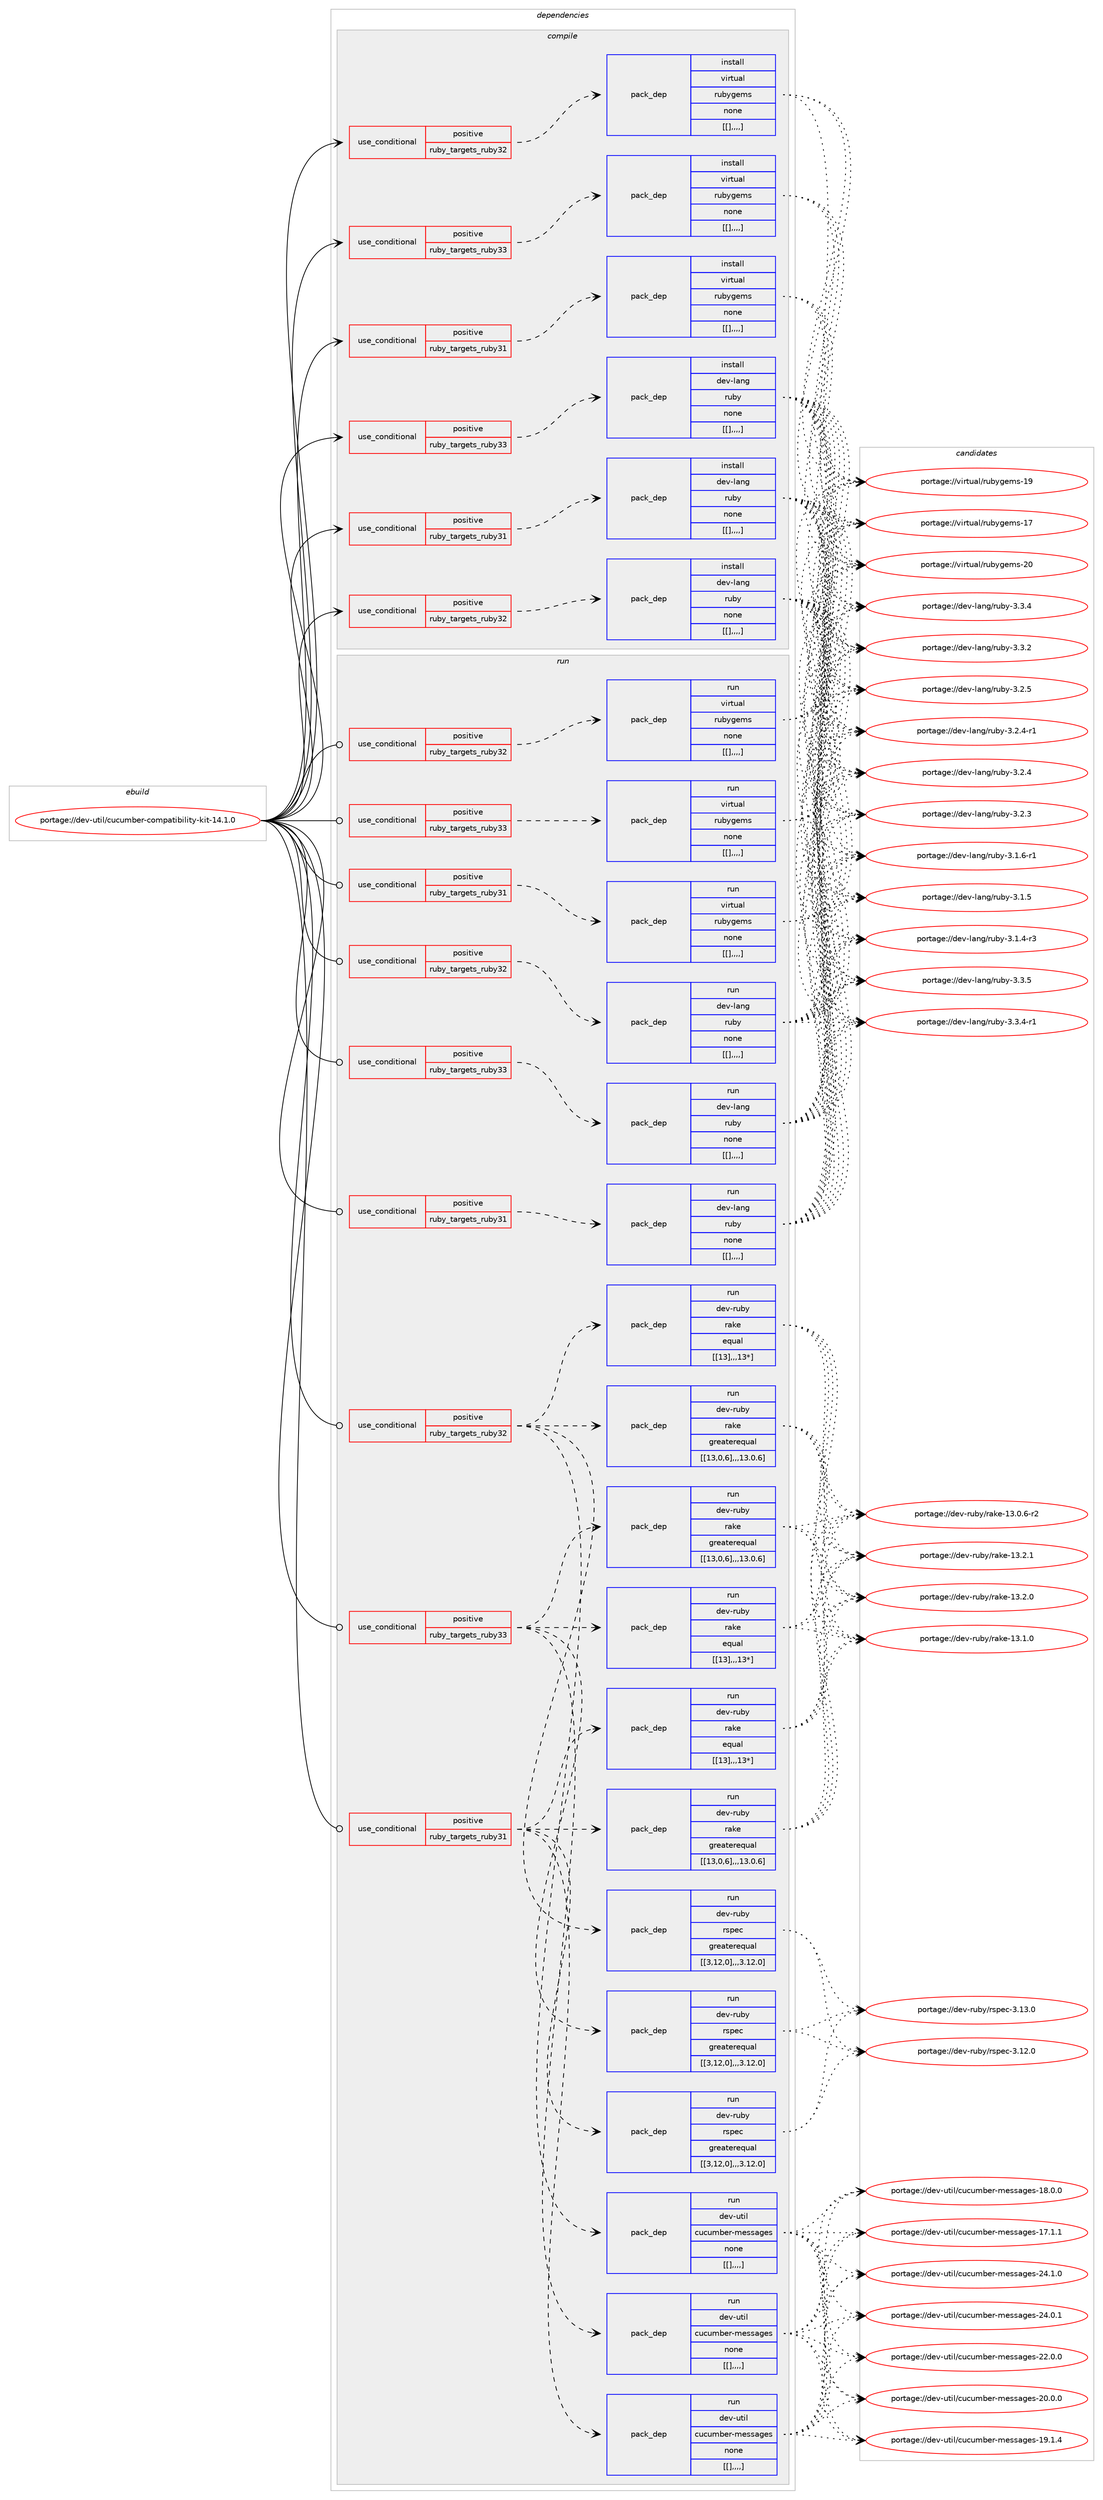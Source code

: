 digraph prolog {

# *************
# Graph options
# *************

newrank=true;
concentrate=true;
compound=true;
graph [rankdir=LR,fontname=Helvetica,fontsize=10,ranksep=1.5];#, ranksep=2.5, nodesep=0.2];
edge  [arrowhead=vee];
node  [fontname=Helvetica,fontsize=10];

# **********
# The ebuild
# **********

subgraph cluster_leftcol {
color=gray;
label=<<i>ebuild</i>>;
id [label="portage://dev-util/cucumber-compatibility-kit-14.1.0", color=red, width=4, href="../dev-util/cucumber-compatibility-kit-14.1.0.svg"];
}

# ****************
# The dependencies
# ****************

subgraph cluster_midcol {
color=gray;
label=<<i>dependencies</i>>;
subgraph cluster_compile {
fillcolor="#eeeeee";
style=filled;
label=<<i>compile</i>>;
subgraph cond61501 {
dependency216399 [label=<<TABLE BORDER="0" CELLBORDER="1" CELLSPACING="0" CELLPADDING="4"><TR><TD ROWSPAN="3" CELLPADDING="10">use_conditional</TD></TR><TR><TD>positive</TD></TR><TR><TD>ruby_targets_ruby31</TD></TR></TABLE>>, shape=none, color=red];
subgraph pack153502 {
dependency216400 [label=<<TABLE BORDER="0" CELLBORDER="1" CELLSPACING="0" CELLPADDING="4" WIDTH="220"><TR><TD ROWSPAN="6" CELLPADDING="30">pack_dep</TD></TR><TR><TD WIDTH="110">install</TD></TR><TR><TD>dev-lang</TD></TR><TR><TD>ruby</TD></TR><TR><TD>none</TD></TR><TR><TD>[[],,,,]</TD></TR></TABLE>>, shape=none, color=blue];
}
dependency216399:e -> dependency216400:w [weight=20,style="dashed",arrowhead="vee"];
}
id:e -> dependency216399:w [weight=20,style="solid",arrowhead="vee"];
subgraph cond61502 {
dependency216401 [label=<<TABLE BORDER="0" CELLBORDER="1" CELLSPACING="0" CELLPADDING="4"><TR><TD ROWSPAN="3" CELLPADDING="10">use_conditional</TD></TR><TR><TD>positive</TD></TR><TR><TD>ruby_targets_ruby31</TD></TR></TABLE>>, shape=none, color=red];
subgraph pack153503 {
dependency216402 [label=<<TABLE BORDER="0" CELLBORDER="1" CELLSPACING="0" CELLPADDING="4" WIDTH="220"><TR><TD ROWSPAN="6" CELLPADDING="30">pack_dep</TD></TR><TR><TD WIDTH="110">install</TD></TR><TR><TD>virtual</TD></TR><TR><TD>rubygems</TD></TR><TR><TD>none</TD></TR><TR><TD>[[],,,,]</TD></TR></TABLE>>, shape=none, color=blue];
}
dependency216401:e -> dependency216402:w [weight=20,style="dashed",arrowhead="vee"];
}
id:e -> dependency216401:w [weight=20,style="solid",arrowhead="vee"];
subgraph cond61503 {
dependency216403 [label=<<TABLE BORDER="0" CELLBORDER="1" CELLSPACING="0" CELLPADDING="4"><TR><TD ROWSPAN="3" CELLPADDING="10">use_conditional</TD></TR><TR><TD>positive</TD></TR><TR><TD>ruby_targets_ruby32</TD></TR></TABLE>>, shape=none, color=red];
subgraph pack153504 {
dependency216404 [label=<<TABLE BORDER="0" CELLBORDER="1" CELLSPACING="0" CELLPADDING="4" WIDTH="220"><TR><TD ROWSPAN="6" CELLPADDING="30">pack_dep</TD></TR><TR><TD WIDTH="110">install</TD></TR><TR><TD>dev-lang</TD></TR><TR><TD>ruby</TD></TR><TR><TD>none</TD></TR><TR><TD>[[],,,,]</TD></TR></TABLE>>, shape=none, color=blue];
}
dependency216403:e -> dependency216404:w [weight=20,style="dashed",arrowhead="vee"];
}
id:e -> dependency216403:w [weight=20,style="solid",arrowhead="vee"];
subgraph cond61504 {
dependency216405 [label=<<TABLE BORDER="0" CELLBORDER="1" CELLSPACING="0" CELLPADDING="4"><TR><TD ROWSPAN="3" CELLPADDING="10">use_conditional</TD></TR><TR><TD>positive</TD></TR><TR><TD>ruby_targets_ruby32</TD></TR></TABLE>>, shape=none, color=red];
subgraph pack153505 {
dependency216406 [label=<<TABLE BORDER="0" CELLBORDER="1" CELLSPACING="0" CELLPADDING="4" WIDTH="220"><TR><TD ROWSPAN="6" CELLPADDING="30">pack_dep</TD></TR><TR><TD WIDTH="110">install</TD></TR><TR><TD>virtual</TD></TR><TR><TD>rubygems</TD></TR><TR><TD>none</TD></TR><TR><TD>[[],,,,]</TD></TR></TABLE>>, shape=none, color=blue];
}
dependency216405:e -> dependency216406:w [weight=20,style="dashed",arrowhead="vee"];
}
id:e -> dependency216405:w [weight=20,style="solid",arrowhead="vee"];
subgraph cond61505 {
dependency216407 [label=<<TABLE BORDER="0" CELLBORDER="1" CELLSPACING="0" CELLPADDING="4"><TR><TD ROWSPAN="3" CELLPADDING="10">use_conditional</TD></TR><TR><TD>positive</TD></TR><TR><TD>ruby_targets_ruby33</TD></TR></TABLE>>, shape=none, color=red];
subgraph pack153506 {
dependency216408 [label=<<TABLE BORDER="0" CELLBORDER="1" CELLSPACING="0" CELLPADDING="4" WIDTH="220"><TR><TD ROWSPAN="6" CELLPADDING="30">pack_dep</TD></TR><TR><TD WIDTH="110">install</TD></TR><TR><TD>dev-lang</TD></TR><TR><TD>ruby</TD></TR><TR><TD>none</TD></TR><TR><TD>[[],,,,]</TD></TR></TABLE>>, shape=none, color=blue];
}
dependency216407:e -> dependency216408:w [weight=20,style="dashed",arrowhead="vee"];
}
id:e -> dependency216407:w [weight=20,style="solid",arrowhead="vee"];
subgraph cond61506 {
dependency216409 [label=<<TABLE BORDER="0" CELLBORDER="1" CELLSPACING="0" CELLPADDING="4"><TR><TD ROWSPAN="3" CELLPADDING="10">use_conditional</TD></TR><TR><TD>positive</TD></TR><TR><TD>ruby_targets_ruby33</TD></TR></TABLE>>, shape=none, color=red];
subgraph pack153507 {
dependency216410 [label=<<TABLE BORDER="0" CELLBORDER="1" CELLSPACING="0" CELLPADDING="4" WIDTH="220"><TR><TD ROWSPAN="6" CELLPADDING="30">pack_dep</TD></TR><TR><TD WIDTH="110">install</TD></TR><TR><TD>virtual</TD></TR><TR><TD>rubygems</TD></TR><TR><TD>none</TD></TR><TR><TD>[[],,,,]</TD></TR></TABLE>>, shape=none, color=blue];
}
dependency216409:e -> dependency216410:w [weight=20,style="dashed",arrowhead="vee"];
}
id:e -> dependency216409:w [weight=20,style="solid",arrowhead="vee"];
}
subgraph cluster_compileandrun {
fillcolor="#eeeeee";
style=filled;
label=<<i>compile and run</i>>;
}
subgraph cluster_run {
fillcolor="#eeeeee";
style=filled;
label=<<i>run</i>>;
subgraph cond61507 {
dependency216411 [label=<<TABLE BORDER="0" CELLBORDER="1" CELLSPACING="0" CELLPADDING="4"><TR><TD ROWSPAN="3" CELLPADDING="10">use_conditional</TD></TR><TR><TD>positive</TD></TR><TR><TD>ruby_targets_ruby31</TD></TR></TABLE>>, shape=none, color=red];
subgraph pack153508 {
dependency216412 [label=<<TABLE BORDER="0" CELLBORDER="1" CELLSPACING="0" CELLPADDING="4" WIDTH="220"><TR><TD ROWSPAN="6" CELLPADDING="30">pack_dep</TD></TR><TR><TD WIDTH="110">run</TD></TR><TR><TD>dev-lang</TD></TR><TR><TD>ruby</TD></TR><TR><TD>none</TD></TR><TR><TD>[[],,,,]</TD></TR></TABLE>>, shape=none, color=blue];
}
dependency216411:e -> dependency216412:w [weight=20,style="dashed",arrowhead="vee"];
}
id:e -> dependency216411:w [weight=20,style="solid",arrowhead="odot"];
subgraph cond61508 {
dependency216413 [label=<<TABLE BORDER="0" CELLBORDER="1" CELLSPACING="0" CELLPADDING="4"><TR><TD ROWSPAN="3" CELLPADDING="10">use_conditional</TD></TR><TR><TD>positive</TD></TR><TR><TD>ruby_targets_ruby31</TD></TR></TABLE>>, shape=none, color=red];
subgraph pack153509 {
dependency216414 [label=<<TABLE BORDER="0" CELLBORDER="1" CELLSPACING="0" CELLPADDING="4" WIDTH="220"><TR><TD ROWSPAN="6" CELLPADDING="30">pack_dep</TD></TR><TR><TD WIDTH="110">run</TD></TR><TR><TD>dev-util</TD></TR><TR><TD>cucumber-messages</TD></TR><TR><TD>none</TD></TR><TR><TD>[[],,,,]</TD></TR></TABLE>>, shape=none, color=blue];
}
dependency216413:e -> dependency216414:w [weight=20,style="dashed",arrowhead="vee"];
subgraph pack153510 {
dependency216415 [label=<<TABLE BORDER="0" CELLBORDER="1" CELLSPACING="0" CELLPADDING="4" WIDTH="220"><TR><TD ROWSPAN="6" CELLPADDING="30">pack_dep</TD></TR><TR><TD WIDTH="110">run</TD></TR><TR><TD>dev-ruby</TD></TR><TR><TD>rake</TD></TR><TR><TD>greaterequal</TD></TR><TR><TD>[[13,0,6],,,13.0.6]</TD></TR></TABLE>>, shape=none, color=blue];
}
dependency216413:e -> dependency216415:w [weight=20,style="dashed",arrowhead="vee"];
subgraph pack153511 {
dependency216416 [label=<<TABLE BORDER="0" CELLBORDER="1" CELLSPACING="0" CELLPADDING="4" WIDTH="220"><TR><TD ROWSPAN="6" CELLPADDING="30">pack_dep</TD></TR><TR><TD WIDTH="110">run</TD></TR><TR><TD>dev-ruby</TD></TR><TR><TD>rake</TD></TR><TR><TD>equal</TD></TR><TR><TD>[[13],,,13*]</TD></TR></TABLE>>, shape=none, color=blue];
}
dependency216413:e -> dependency216416:w [weight=20,style="dashed",arrowhead="vee"];
subgraph pack153512 {
dependency216417 [label=<<TABLE BORDER="0" CELLBORDER="1" CELLSPACING="0" CELLPADDING="4" WIDTH="220"><TR><TD ROWSPAN="6" CELLPADDING="30">pack_dep</TD></TR><TR><TD WIDTH="110">run</TD></TR><TR><TD>dev-ruby</TD></TR><TR><TD>rspec</TD></TR><TR><TD>greaterequal</TD></TR><TR><TD>[[3,12,0],,,3.12.0]</TD></TR></TABLE>>, shape=none, color=blue];
}
dependency216413:e -> dependency216417:w [weight=20,style="dashed",arrowhead="vee"];
}
id:e -> dependency216413:w [weight=20,style="solid",arrowhead="odot"];
subgraph cond61509 {
dependency216418 [label=<<TABLE BORDER="0" CELLBORDER="1" CELLSPACING="0" CELLPADDING="4"><TR><TD ROWSPAN="3" CELLPADDING="10">use_conditional</TD></TR><TR><TD>positive</TD></TR><TR><TD>ruby_targets_ruby31</TD></TR></TABLE>>, shape=none, color=red];
subgraph pack153513 {
dependency216419 [label=<<TABLE BORDER="0" CELLBORDER="1" CELLSPACING="0" CELLPADDING="4" WIDTH="220"><TR><TD ROWSPAN="6" CELLPADDING="30">pack_dep</TD></TR><TR><TD WIDTH="110">run</TD></TR><TR><TD>virtual</TD></TR><TR><TD>rubygems</TD></TR><TR><TD>none</TD></TR><TR><TD>[[],,,,]</TD></TR></TABLE>>, shape=none, color=blue];
}
dependency216418:e -> dependency216419:w [weight=20,style="dashed",arrowhead="vee"];
}
id:e -> dependency216418:w [weight=20,style="solid",arrowhead="odot"];
subgraph cond61510 {
dependency216420 [label=<<TABLE BORDER="0" CELLBORDER="1" CELLSPACING="0" CELLPADDING="4"><TR><TD ROWSPAN="3" CELLPADDING="10">use_conditional</TD></TR><TR><TD>positive</TD></TR><TR><TD>ruby_targets_ruby32</TD></TR></TABLE>>, shape=none, color=red];
subgraph pack153514 {
dependency216421 [label=<<TABLE BORDER="0" CELLBORDER="1" CELLSPACING="0" CELLPADDING="4" WIDTH="220"><TR><TD ROWSPAN="6" CELLPADDING="30">pack_dep</TD></TR><TR><TD WIDTH="110">run</TD></TR><TR><TD>dev-lang</TD></TR><TR><TD>ruby</TD></TR><TR><TD>none</TD></TR><TR><TD>[[],,,,]</TD></TR></TABLE>>, shape=none, color=blue];
}
dependency216420:e -> dependency216421:w [weight=20,style="dashed",arrowhead="vee"];
}
id:e -> dependency216420:w [weight=20,style="solid",arrowhead="odot"];
subgraph cond61511 {
dependency216422 [label=<<TABLE BORDER="0" CELLBORDER="1" CELLSPACING="0" CELLPADDING="4"><TR><TD ROWSPAN="3" CELLPADDING="10">use_conditional</TD></TR><TR><TD>positive</TD></TR><TR><TD>ruby_targets_ruby32</TD></TR></TABLE>>, shape=none, color=red];
subgraph pack153515 {
dependency216423 [label=<<TABLE BORDER="0" CELLBORDER="1" CELLSPACING="0" CELLPADDING="4" WIDTH="220"><TR><TD ROWSPAN="6" CELLPADDING="30">pack_dep</TD></TR><TR><TD WIDTH="110">run</TD></TR><TR><TD>dev-util</TD></TR><TR><TD>cucumber-messages</TD></TR><TR><TD>none</TD></TR><TR><TD>[[],,,,]</TD></TR></TABLE>>, shape=none, color=blue];
}
dependency216422:e -> dependency216423:w [weight=20,style="dashed",arrowhead="vee"];
subgraph pack153516 {
dependency216424 [label=<<TABLE BORDER="0" CELLBORDER="1" CELLSPACING="0" CELLPADDING="4" WIDTH="220"><TR><TD ROWSPAN="6" CELLPADDING="30">pack_dep</TD></TR><TR><TD WIDTH="110">run</TD></TR><TR><TD>dev-ruby</TD></TR><TR><TD>rake</TD></TR><TR><TD>greaterequal</TD></TR><TR><TD>[[13,0,6],,,13.0.6]</TD></TR></TABLE>>, shape=none, color=blue];
}
dependency216422:e -> dependency216424:w [weight=20,style="dashed",arrowhead="vee"];
subgraph pack153517 {
dependency216425 [label=<<TABLE BORDER="0" CELLBORDER="1" CELLSPACING="0" CELLPADDING="4" WIDTH="220"><TR><TD ROWSPAN="6" CELLPADDING="30">pack_dep</TD></TR><TR><TD WIDTH="110">run</TD></TR><TR><TD>dev-ruby</TD></TR><TR><TD>rake</TD></TR><TR><TD>equal</TD></TR><TR><TD>[[13],,,13*]</TD></TR></TABLE>>, shape=none, color=blue];
}
dependency216422:e -> dependency216425:w [weight=20,style="dashed",arrowhead="vee"];
subgraph pack153518 {
dependency216426 [label=<<TABLE BORDER="0" CELLBORDER="1" CELLSPACING="0" CELLPADDING="4" WIDTH="220"><TR><TD ROWSPAN="6" CELLPADDING="30">pack_dep</TD></TR><TR><TD WIDTH="110">run</TD></TR><TR><TD>dev-ruby</TD></TR><TR><TD>rspec</TD></TR><TR><TD>greaterequal</TD></TR><TR><TD>[[3,12,0],,,3.12.0]</TD></TR></TABLE>>, shape=none, color=blue];
}
dependency216422:e -> dependency216426:w [weight=20,style="dashed",arrowhead="vee"];
}
id:e -> dependency216422:w [weight=20,style="solid",arrowhead="odot"];
subgraph cond61512 {
dependency216427 [label=<<TABLE BORDER="0" CELLBORDER="1" CELLSPACING="0" CELLPADDING="4"><TR><TD ROWSPAN="3" CELLPADDING="10">use_conditional</TD></TR><TR><TD>positive</TD></TR><TR><TD>ruby_targets_ruby32</TD></TR></TABLE>>, shape=none, color=red];
subgraph pack153519 {
dependency216428 [label=<<TABLE BORDER="0" CELLBORDER="1" CELLSPACING="0" CELLPADDING="4" WIDTH="220"><TR><TD ROWSPAN="6" CELLPADDING="30">pack_dep</TD></TR><TR><TD WIDTH="110">run</TD></TR><TR><TD>virtual</TD></TR><TR><TD>rubygems</TD></TR><TR><TD>none</TD></TR><TR><TD>[[],,,,]</TD></TR></TABLE>>, shape=none, color=blue];
}
dependency216427:e -> dependency216428:w [weight=20,style="dashed",arrowhead="vee"];
}
id:e -> dependency216427:w [weight=20,style="solid",arrowhead="odot"];
subgraph cond61513 {
dependency216429 [label=<<TABLE BORDER="0" CELLBORDER="1" CELLSPACING="0" CELLPADDING="4"><TR><TD ROWSPAN="3" CELLPADDING="10">use_conditional</TD></TR><TR><TD>positive</TD></TR><TR><TD>ruby_targets_ruby33</TD></TR></TABLE>>, shape=none, color=red];
subgraph pack153520 {
dependency216430 [label=<<TABLE BORDER="0" CELLBORDER="1" CELLSPACING="0" CELLPADDING="4" WIDTH="220"><TR><TD ROWSPAN="6" CELLPADDING="30">pack_dep</TD></TR><TR><TD WIDTH="110">run</TD></TR><TR><TD>dev-lang</TD></TR><TR><TD>ruby</TD></TR><TR><TD>none</TD></TR><TR><TD>[[],,,,]</TD></TR></TABLE>>, shape=none, color=blue];
}
dependency216429:e -> dependency216430:w [weight=20,style="dashed",arrowhead="vee"];
}
id:e -> dependency216429:w [weight=20,style="solid",arrowhead="odot"];
subgraph cond61514 {
dependency216431 [label=<<TABLE BORDER="0" CELLBORDER="1" CELLSPACING="0" CELLPADDING="4"><TR><TD ROWSPAN="3" CELLPADDING="10">use_conditional</TD></TR><TR><TD>positive</TD></TR><TR><TD>ruby_targets_ruby33</TD></TR></TABLE>>, shape=none, color=red];
subgraph pack153521 {
dependency216432 [label=<<TABLE BORDER="0" CELLBORDER="1" CELLSPACING="0" CELLPADDING="4" WIDTH="220"><TR><TD ROWSPAN="6" CELLPADDING="30">pack_dep</TD></TR><TR><TD WIDTH="110">run</TD></TR><TR><TD>dev-util</TD></TR><TR><TD>cucumber-messages</TD></TR><TR><TD>none</TD></TR><TR><TD>[[],,,,]</TD></TR></TABLE>>, shape=none, color=blue];
}
dependency216431:e -> dependency216432:w [weight=20,style="dashed",arrowhead="vee"];
subgraph pack153522 {
dependency216433 [label=<<TABLE BORDER="0" CELLBORDER="1" CELLSPACING="0" CELLPADDING="4" WIDTH="220"><TR><TD ROWSPAN="6" CELLPADDING="30">pack_dep</TD></TR><TR><TD WIDTH="110">run</TD></TR><TR><TD>dev-ruby</TD></TR><TR><TD>rake</TD></TR><TR><TD>greaterequal</TD></TR><TR><TD>[[13,0,6],,,13.0.6]</TD></TR></TABLE>>, shape=none, color=blue];
}
dependency216431:e -> dependency216433:w [weight=20,style="dashed",arrowhead="vee"];
subgraph pack153523 {
dependency216434 [label=<<TABLE BORDER="0" CELLBORDER="1" CELLSPACING="0" CELLPADDING="4" WIDTH="220"><TR><TD ROWSPAN="6" CELLPADDING="30">pack_dep</TD></TR><TR><TD WIDTH="110">run</TD></TR><TR><TD>dev-ruby</TD></TR><TR><TD>rake</TD></TR><TR><TD>equal</TD></TR><TR><TD>[[13],,,13*]</TD></TR></TABLE>>, shape=none, color=blue];
}
dependency216431:e -> dependency216434:w [weight=20,style="dashed",arrowhead="vee"];
subgraph pack153524 {
dependency216435 [label=<<TABLE BORDER="0" CELLBORDER="1" CELLSPACING="0" CELLPADDING="4" WIDTH="220"><TR><TD ROWSPAN="6" CELLPADDING="30">pack_dep</TD></TR><TR><TD WIDTH="110">run</TD></TR><TR><TD>dev-ruby</TD></TR><TR><TD>rspec</TD></TR><TR><TD>greaterequal</TD></TR><TR><TD>[[3,12,0],,,3.12.0]</TD></TR></TABLE>>, shape=none, color=blue];
}
dependency216431:e -> dependency216435:w [weight=20,style="dashed",arrowhead="vee"];
}
id:e -> dependency216431:w [weight=20,style="solid",arrowhead="odot"];
subgraph cond61515 {
dependency216436 [label=<<TABLE BORDER="0" CELLBORDER="1" CELLSPACING="0" CELLPADDING="4"><TR><TD ROWSPAN="3" CELLPADDING="10">use_conditional</TD></TR><TR><TD>positive</TD></TR><TR><TD>ruby_targets_ruby33</TD></TR></TABLE>>, shape=none, color=red];
subgraph pack153525 {
dependency216437 [label=<<TABLE BORDER="0" CELLBORDER="1" CELLSPACING="0" CELLPADDING="4" WIDTH="220"><TR><TD ROWSPAN="6" CELLPADDING="30">pack_dep</TD></TR><TR><TD WIDTH="110">run</TD></TR><TR><TD>virtual</TD></TR><TR><TD>rubygems</TD></TR><TR><TD>none</TD></TR><TR><TD>[[],,,,]</TD></TR></TABLE>>, shape=none, color=blue];
}
dependency216436:e -> dependency216437:w [weight=20,style="dashed",arrowhead="vee"];
}
id:e -> dependency216436:w [weight=20,style="solid",arrowhead="odot"];
}
}

# **************
# The candidates
# **************

subgraph cluster_choices {
rank=same;
color=gray;
label=<<i>candidates</i>>;

subgraph choice153502 {
color=black;
nodesep=1;
choice10010111845108971101034711411798121455146514653 [label="portage://dev-lang/ruby-3.3.5", color=red, width=4,href="../dev-lang/ruby-3.3.5.svg"];
choice100101118451089711010347114117981214551465146524511449 [label="portage://dev-lang/ruby-3.3.4-r1", color=red, width=4,href="../dev-lang/ruby-3.3.4-r1.svg"];
choice10010111845108971101034711411798121455146514652 [label="portage://dev-lang/ruby-3.3.4", color=red, width=4,href="../dev-lang/ruby-3.3.4.svg"];
choice10010111845108971101034711411798121455146514650 [label="portage://dev-lang/ruby-3.3.2", color=red, width=4,href="../dev-lang/ruby-3.3.2.svg"];
choice10010111845108971101034711411798121455146504653 [label="portage://dev-lang/ruby-3.2.5", color=red, width=4,href="../dev-lang/ruby-3.2.5.svg"];
choice100101118451089711010347114117981214551465046524511449 [label="portage://dev-lang/ruby-3.2.4-r1", color=red, width=4,href="../dev-lang/ruby-3.2.4-r1.svg"];
choice10010111845108971101034711411798121455146504652 [label="portage://dev-lang/ruby-3.2.4", color=red, width=4,href="../dev-lang/ruby-3.2.4.svg"];
choice10010111845108971101034711411798121455146504651 [label="portage://dev-lang/ruby-3.2.3", color=red, width=4,href="../dev-lang/ruby-3.2.3.svg"];
choice100101118451089711010347114117981214551464946544511449 [label="portage://dev-lang/ruby-3.1.6-r1", color=red, width=4,href="../dev-lang/ruby-3.1.6-r1.svg"];
choice10010111845108971101034711411798121455146494653 [label="portage://dev-lang/ruby-3.1.5", color=red, width=4,href="../dev-lang/ruby-3.1.5.svg"];
choice100101118451089711010347114117981214551464946524511451 [label="portage://dev-lang/ruby-3.1.4-r3", color=red, width=4,href="../dev-lang/ruby-3.1.4-r3.svg"];
dependency216400:e -> choice10010111845108971101034711411798121455146514653:w [style=dotted,weight="100"];
dependency216400:e -> choice100101118451089711010347114117981214551465146524511449:w [style=dotted,weight="100"];
dependency216400:e -> choice10010111845108971101034711411798121455146514652:w [style=dotted,weight="100"];
dependency216400:e -> choice10010111845108971101034711411798121455146514650:w [style=dotted,weight="100"];
dependency216400:e -> choice10010111845108971101034711411798121455146504653:w [style=dotted,weight="100"];
dependency216400:e -> choice100101118451089711010347114117981214551465046524511449:w [style=dotted,weight="100"];
dependency216400:e -> choice10010111845108971101034711411798121455146504652:w [style=dotted,weight="100"];
dependency216400:e -> choice10010111845108971101034711411798121455146504651:w [style=dotted,weight="100"];
dependency216400:e -> choice100101118451089711010347114117981214551464946544511449:w [style=dotted,weight="100"];
dependency216400:e -> choice10010111845108971101034711411798121455146494653:w [style=dotted,weight="100"];
dependency216400:e -> choice100101118451089711010347114117981214551464946524511451:w [style=dotted,weight="100"];
}
subgraph choice153503 {
color=black;
nodesep=1;
choice118105114116117971084711411798121103101109115455048 [label="portage://virtual/rubygems-20", color=red, width=4,href="../virtual/rubygems-20.svg"];
choice118105114116117971084711411798121103101109115454957 [label="portage://virtual/rubygems-19", color=red, width=4,href="../virtual/rubygems-19.svg"];
choice118105114116117971084711411798121103101109115454955 [label="portage://virtual/rubygems-17", color=red, width=4,href="../virtual/rubygems-17.svg"];
dependency216402:e -> choice118105114116117971084711411798121103101109115455048:w [style=dotted,weight="100"];
dependency216402:e -> choice118105114116117971084711411798121103101109115454957:w [style=dotted,weight="100"];
dependency216402:e -> choice118105114116117971084711411798121103101109115454955:w [style=dotted,weight="100"];
}
subgraph choice153504 {
color=black;
nodesep=1;
choice10010111845108971101034711411798121455146514653 [label="portage://dev-lang/ruby-3.3.5", color=red, width=4,href="../dev-lang/ruby-3.3.5.svg"];
choice100101118451089711010347114117981214551465146524511449 [label="portage://dev-lang/ruby-3.3.4-r1", color=red, width=4,href="../dev-lang/ruby-3.3.4-r1.svg"];
choice10010111845108971101034711411798121455146514652 [label="portage://dev-lang/ruby-3.3.4", color=red, width=4,href="../dev-lang/ruby-3.3.4.svg"];
choice10010111845108971101034711411798121455146514650 [label="portage://dev-lang/ruby-3.3.2", color=red, width=4,href="../dev-lang/ruby-3.3.2.svg"];
choice10010111845108971101034711411798121455146504653 [label="portage://dev-lang/ruby-3.2.5", color=red, width=4,href="../dev-lang/ruby-3.2.5.svg"];
choice100101118451089711010347114117981214551465046524511449 [label="portage://dev-lang/ruby-3.2.4-r1", color=red, width=4,href="../dev-lang/ruby-3.2.4-r1.svg"];
choice10010111845108971101034711411798121455146504652 [label="portage://dev-lang/ruby-3.2.4", color=red, width=4,href="../dev-lang/ruby-3.2.4.svg"];
choice10010111845108971101034711411798121455146504651 [label="portage://dev-lang/ruby-3.2.3", color=red, width=4,href="../dev-lang/ruby-3.2.3.svg"];
choice100101118451089711010347114117981214551464946544511449 [label="portage://dev-lang/ruby-3.1.6-r1", color=red, width=4,href="../dev-lang/ruby-3.1.6-r1.svg"];
choice10010111845108971101034711411798121455146494653 [label="portage://dev-lang/ruby-3.1.5", color=red, width=4,href="../dev-lang/ruby-3.1.5.svg"];
choice100101118451089711010347114117981214551464946524511451 [label="portage://dev-lang/ruby-3.1.4-r3", color=red, width=4,href="../dev-lang/ruby-3.1.4-r3.svg"];
dependency216404:e -> choice10010111845108971101034711411798121455146514653:w [style=dotted,weight="100"];
dependency216404:e -> choice100101118451089711010347114117981214551465146524511449:w [style=dotted,weight="100"];
dependency216404:e -> choice10010111845108971101034711411798121455146514652:w [style=dotted,weight="100"];
dependency216404:e -> choice10010111845108971101034711411798121455146514650:w [style=dotted,weight="100"];
dependency216404:e -> choice10010111845108971101034711411798121455146504653:w [style=dotted,weight="100"];
dependency216404:e -> choice100101118451089711010347114117981214551465046524511449:w [style=dotted,weight="100"];
dependency216404:e -> choice10010111845108971101034711411798121455146504652:w [style=dotted,weight="100"];
dependency216404:e -> choice10010111845108971101034711411798121455146504651:w [style=dotted,weight="100"];
dependency216404:e -> choice100101118451089711010347114117981214551464946544511449:w [style=dotted,weight="100"];
dependency216404:e -> choice10010111845108971101034711411798121455146494653:w [style=dotted,weight="100"];
dependency216404:e -> choice100101118451089711010347114117981214551464946524511451:w [style=dotted,weight="100"];
}
subgraph choice153505 {
color=black;
nodesep=1;
choice118105114116117971084711411798121103101109115455048 [label="portage://virtual/rubygems-20", color=red, width=4,href="../virtual/rubygems-20.svg"];
choice118105114116117971084711411798121103101109115454957 [label="portage://virtual/rubygems-19", color=red, width=4,href="../virtual/rubygems-19.svg"];
choice118105114116117971084711411798121103101109115454955 [label="portage://virtual/rubygems-17", color=red, width=4,href="../virtual/rubygems-17.svg"];
dependency216406:e -> choice118105114116117971084711411798121103101109115455048:w [style=dotted,weight="100"];
dependency216406:e -> choice118105114116117971084711411798121103101109115454957:w [style=dotted,weight="100"];
dependency216406:e -> choice118105114116117971084711411798121103101109115454955:w [style=dotted,weight="100"];
}
subgraph choice153506 {
color=black;
nodesep=1;
choice10010111845108971101034711411798121455146514653 [label="portage://dev-lang/ruby-3.3.5", color=red, width=4,href="../dev-lang/ruby-3.3.5.svg"];
choice100101118451089711010347114117981214551465146524511449 [label="portage://dev-lang/ruby-3.3.4-r1", color=red, width=4,href="../dev-lang/ruby-3.3.4-r1.svg"];
choice10010111845108971101034711411798121455146514652 [label="portage://dev-lang/ruby-3.3.4", color=red, width=4,href="../dev-lang/ruby-3.3.4.svg"];
choice10010111845108971101034711411798121455146514650 [label="portage://dev-lang/ruby-3.3.2", color=red, width=4,href="../dev-lang/ruby-3.3.2.svg"];
choice10010111845108971101034711411798121455146504653 [label="portage://dev-lang/ruby-3.2.5", color=red, width=4,href="../dev-lang/ruby-3.2.5.svg"];
choice100101118451089711010347114117981214551465046524511449 [label="portage://dev-lang/ruby-3.2.4-r1", color=red, width=4,href="../dev-lang/ruby-3.2.4-r1.svg"];
choice10010111845108971101034711411798121455146504652 [label="portage://dev-lang/ruby-3.2.4", color=red, width=4,href="../dev-lang/ruby-3.2.4.svg"];
choice10010111845108971101034711411798121455146504651 [label="portage://dev-lang/ruby-3.2.3", color=red, width=4,href="../dev-lang/ruby-3.2.3.svg"];
choice100101118451089711010347114117981214551464946544511449 [label="portage://dev-lang/ruby-3.1.6-r1", color=red, width=4,href="../dev-lang/ruby-3.1.6-r1.svg"];
choice10010111845108971101034711411798121455146494653 [label="portage://dev-lang/ruby-3.1.5", color=red, width=4,href="../dev-lang/ruby-3.1.5.svg"];
choice100101118451089711010347114117981214551464946524511451 [label="portage://dev-lang/ruby-3.1.4-r3", color=red, width=4,href="../dev-lang/ruby-3.1.4-r3.svg"];
dependency216408:e -> choice10010111845108971101034711411798121455146514653:w [style=dotted,weight="100"];
dependency216408:e -> choice100101118451089711010347114117981214551465146524511449:w [style=dotted,weight="100"];
dependency216408:e -> choice10010111845108971101034711411798121455146514652:w [style=dotted,weight="100"];
dependency216408:e -> choice10010111845108971101034711411798121455146514650:w [style=dotted,weight="100"];
dependency216408:e -> choice10010111845108971101034711411798121455146504653:w [style=dotted,weight="100"];
dependency216408:e -> choice100101118451089711010347114117981214551465046524511449:w [style=dotted,weight="100"];
dependency216408:e -> choice10010111845108971101034711411798121455146504652:w [style=dotted,weight="100"];
dependency216408:e -> choice10010111845108971101034711411798121455146504651:w [style=dotted,weight="100"];
dependency216408:e -> choice100101118451089711010347114117981214551464946544511449:w [style=dotted,weight="100"];
dependency216408:e -> choice10010111845108971101034711411798121455146494653:w [style=dotted,weight="100"];
dependency216408:e -> choice100101118451089711010347114117981214551464946524511451:w [style=dotted,weight="100"];
}
subgraph choice153507 {
color=black;
nodesep=1;
choice118105114116117971084711411798121103101109115455048 [label="portage://virtual/rubygems-20", color=red, width=4,href="../virtual/rubygems-20.svg"];
choice118105114116117971084711411798121103101109115454957 [label="portage://virtual/rubygems-19", color=red, width=4,href="../virtual/rubygems-19.svg"];
choice118105114116117971084711411798121103101109115454955 [label="portage://virtual/rubygems-17", color=red, width=4,href="../virtual/rubygems-17.svg"];
dependency216410:e -> choice118105114116117971084711411798121103101109115455048:w [style=dotted,weight="100"];
dependency216410:e -> choice118105114116117971084711411798121103101109115454957:w [style=dotted,weight="100"];
dependency216410:e -> choice118105114116117971084711411798121103101109115454955:w [style=dotted,weight="100"];
}
subgraph choice153508 {
color=black;
nodesep=1;
choice10010111845108971101034711411798121455146514653 [label="portage://dev-lang/ruby-3.3.5", color=red, width=4,href="../dev-lang/ruby-3.3.5.svg"];
choice100101118451089711010347114117981214551465146524511449 [label="portage://dev-lang/ruby-3.3.4-r1", color=red, width=4,href="../dev-lang/ruby-3.3.4-r1.svg"];
choice10010111845108971101034711411798121455146514652 [label="portage://dev-lang/ruby-3.3.4", color=red, width=4,href="../dev-lang/ruby-3.3.4.svg"];
choice10010111845108971101034711411798121455146514650 [label="portage://dev-lang/ruby-3.3.2", color=red, width=4,href="../dev-lang/ruby-3.3.2.svg"];
choice10010111845108971101034711411798121455146504653 [label="portage://dev-lang/ruby-3.2.5", color=red, width=4,href="../dev-lang/ruby-3.2.5.svg"];
choice100101118451089711010347114117981214551465046524511449 [label="portage://dev-lang/ruby-3.2.4-r1", color=red, width=4,href="../dev-lang/ruby-3.2.4-r1.svg"];
choice10010111845108971101034711411798121455146504652 [label="portage://dev-lang/ruby-3.2.4", color=red, width=4,href="../dev-lang/ruby-3.2.4.svg"];
choice10010111845108971101034711411798121455146504651 [label="portage://dev-lang/ruby-3.2.3", color=red, width=4,href="../dev-lang/ruby-3.2.3.svg"];
choice100101118451089711010347114117981214551464946544511449 [label="portage://dev-lang/ruby-3.1.6-r1", color=red, width=4,href="../dev-lang/ruby-3.1.6-r1.svg"];
choice10010111845108971101034711411798121455146494653 [label="portage://dev-lang/ruby-3.1.5", color=red, width=4,href="../dev-lang/ruby-3.1.5.svg"];
choice100101118451089711010347114117981214551464946524511451 [label="portage://dev-lang/ruby-3.1.4-r3", color=red, width=4,href="../dev-lang/ruby-3.1.4-r3.svg"];
dependency216412:e -> choice10010111845108971101034711411798121455146514653:w [style=dotted,weight="100"];
dependency216412:e -> choice100101118451089711010347114117981214551465146524511449:w [style=dotted,weight="100"];
dependency216412:e -> choice10010111845108971101034711411798121455146514652:w [style=dotted,weight="100"];
dependency216412:e -> choice10010111845108971101034711411798121455146514650:w [style=dotted,weight="100"];
dependency216412:e -> choice10010111845108971101034711411798121455146504653:w [style=dotted,weight="100"];
dependency216412:e -> choice100101118451089711010347114117981214551465046524511449:w [style=dotted,weight="100"];
dependency216412:e -> choice10010111845108971101034711411798121455146504652:w [style=dotted,weight="100"];
dependency216412:e -> choice10010111845108971101034711411798121455146504651:w [style=dotted,weight="100"];
dependency216412:e -> choice100101118451089711010347114117981214551464946544511449:w [style=dotted,weight="100"];
dependency216412:e -> choice10010111845108971101034711411798121455146494653:w [style=dotted,weight="100"];
dependency216412:e -> choice100101118451089711010347114117981214551464946524511451:w [style=dotted,weight="100"];
}
subgraph choice153509 {
color=black;
nodesep=1;
choice1001011184511711610510847991179911710998101114451091011151159710310111545505246494648 [label="portage://dev-util/cucumber-messages-24.1.0", color=red, width=4,href="../dev-util/cucumber-messages-24.1.0.svg"];
choice1001011184511711610510847991179911710998101114451091011151159710310111545505246484649 [label="portage://dev-util/cucumber-messages-24.0.1", color=red, width=4,href="../dev-util/cucumber-messages-24.0.1.svg"];
choice1001011184511711610510847991179911710998101114451091011151159710310111545505046484648 [label="portage://dev-util/cucumber-messages-22.0.0", color=red, width=4,href="../dev-util/cucumber-messages-22.0.0.svg"];
choice1001011184511711610510847991179911710998101114451091011151159710310111545504846484648 [label="portage://dev-util/cucumber-messages-20.0.0", color=red, width=4,href="../dev-util/cucumber-messages-20.0.0.svg"];
choice1001011184511711610510847991179911710998101114451091011151159710310111545495746494652 [label="portage://dev-util/cucumber-messages-19.1.4", color=red, width=4,href="../dev-util/cucumber-messages-19.1.4.svg"];
choice1001011184511711610510847991179911710998101114451091011151159710310111545495646484648 [label="portage://dev-util/cucumber-messages-18.0.0", color=red, width=4,href="../dev-util/cucumber-messages-18.0.0.svg"];
choice1001011184511711610510847991179911710998101114451091011151159710310111545495546494649 [label="portage://dev-util/cucumber-messages-17.1.1", color=red, width=4,href="../dev-util/cucumber-messages-17.1.1.svg"];
dependency216414:e -> choice1001011184511711610510847991179911710998101114451091011151159710310111545505246494648:w [style=dotted,weight="100"];
dependency216414:e -> choice1001011184511711610510847991179911710998101114451091011151159710310111545505246484649:w [style=dotted,weight="100"];
dependency216414:e -> choice1001011184511711610510847991179911710998101114451091011151159710310111545505046484648:w [style=dotted,weight="100"];
dependency216414:e -> choice1001011184511711610510847991179911710998101114451091011151159710310111545504846484648:w [style=dotted,weight="100"];
dependency216414:e -> choice1001011184511711610510847991179911710998101114451091011151159710310111545495746494652:w [style=dotted,weight="100"];
dependency216414:e -> choice1001011184511711610510847991179911710998101114451091011151159710310111545495646484648:w [style=dotted,weight="100"];
dependency216414:e -> choice1001011184511711610510847991179911710998101114451091011151159710310111545495546494649:w [style=dotted,weight="100"];
}
subgraph choice153510 {
color=black;
nodesep=1;
choice1001011184511411798121471149710710145495146504649 [label="portage://dev-ruby/rake-13.2.1", color=red, width=4,href="../dev-ruby/rake-13.2.1.svg"];
choice1001011184511411798121471149710710145495146504648 [label="portage://dev-ruby/rake-13.2.0", color=red, width=4,href="../dev-ruby/rake-13.2.0.svg"];
choice1001011184511411798121471149710710145495146494648 [label="portage://dev-ruby/rake-13.1.0", color=red, width=4,href="../dev-ruby/rake-13.1.0.svg"];
choice10010111845114117981214711497107101454951464846544511450 [label="portage://dev-ruby/rake-13.0.6-r2", color=red, width=4,href="../dev-ruby/rake-13.0.6-r2.svg"];
dependency216415:e -> choice1001011184511411798121471149710710145495146504649:w [style=dotted,weight="100"];
dependency216415:e -> choice1001011184511411798121471149710710145495146504648:w [style=dotted,weight="100"];
dependency216415:e -> choice1001011184511411798121471149710710145495146494648:w [style=dotted,weight="100"];
dependency216415:e -> choice10010111845114117981214711497107101454951464846544511450:w [style=dotted,weight="100"];
}
subgraph choice153511 {
color=black;
nodesep=1;
choice1001011184511411798121471149710710145495146504649 [label="portage://dev-ruby/rake-13.2.1", color=red, width=4,href="../dev-ruby/rake-13.2.1.svg"];
choice1001011184511411798121471149710710145495146504648 [label="portage://dev-ruby/rake-13.2.0", color=red, width=4,href="../dev-ruby/rake-13.2.0.svg"];
choice1001011184511411798121471149710710145495146494648 [label="portage://dev-ruby/rake-13.1.0", color=red, width=4,href="../dev-ruby/rake-13.1.0.svg"];
choice10010111845114117981214711497107101454951464846544511450 [label="portage://dev-ruby/rake-13.0.6-r2", color=red, width=4,href="../dev-ruby/rake-13.0.6-r2.svg"];
dependency216416:e -> choice1001011184511411798121471149710710145495146504649:w [style=dotted,weight="100"];
dependency216416:e -> choice1001011184511411798121471149710710145495146504648:w [style=dotted,weight="100"];
dependency216416:e -> choice1001011184511411798121471149710710145495146494648:w [style=dotted,weight="100"];
dependency216416:e -> choice10010111845114117981214711497107101454951464846544511450:w [style=dotted,weight="100"];
}
subgraph choice153512 {
color=black;
nodesep=1;
choice1001011184511411798121471141151121019945514649514648 [label="portage://dev-ruby/rspec-3.13.0", color=red, width=4,href="../dev-ruby/rspec-3.13.0.svg"];
choice1001011184511411798121471141151121019945514649504648 [label="portage://dev-ruby/rspec-3.12.0", color=red, width=4,href="../dev-ruby/rspec-3.12.0.svg"];
dependency216417:e -> choice1001011184511411798121471141151121019945514649514648:w [style=dotted,weight="100"];
dependency216417:e -> choice1001011184511411798121471141151121019945514649504648:w [style=dotted,weight="100"];
}
subgraph choice153513 {
color=black;
nodesep=1;
choice118105114116117971084711411798121103101109115455048 [label="portage://virtual/rubygems-20", color=red, width=4,href="../virtual/rubygems-20.svg"];
choice118105114116117971084711411798121103101109115454957 [label="portage://virtual/rubygems-19", color=red, width=4,href="../virtual/rubygems-19.svg"];
choice118105114116117971084711411798121103101109115454955 [label="portage://virtual/rubygems-17", color=red, width=4,href="../virtual/rubygems-17.svg"];
dependency216419:e -> choice118105114116117971084711411798121103101109115455048:w [style=dotted,weight="100"];
dependency216419:e -> choice118105114116117971084711411798121103101109115454957:w [style=dotted,weight="100"];
dependency216419:e -> choice118105114116117971084711411798121103101109115454955:w [style=dotted,weight="100"];
}
subgraph choice153514 {
color=black;
nodesep=1;
choice10010111845108971101034711411798121455146514653 [label="portage://dev-lang/ruby-3.3.5", color=red, width=4,href="../dev-lang/ruby-3.3.5.svg"];
choice100101118451089711010347114117981214551465146524511449 [label="portage://dev-lang/ruby-3.3.4-r1", color=red, width=4,href="../dev-lang/ruby-3.3.4-r1.svg"];
choice10010111845108971101034711411798121455146514652 [label="portage://dev-lang/ruby-3.3.4", color=red, width=4,href="../dev-lang/ruby-3.3.4.svg"];
choice10010111845108971101034711411798121455146514650 [label="portage://dev-lang/ruby-3.3.2", color=red, width=4,href="../dev-lang/ruby-3.3.2.svg"];
choice10010111845108971101034711411798121455146504653 [label="portage://dev-lang/ruby-3.2.5", color=red, width=4,href="../dev-lang/ruby-3.2.5.svg"];
choice100101118451089711010347114117981214551465046524511449 [label="portage://dev-lang/ruby-3.2.4-r1", color=red, width=4,href="../dev-lang/ruby-3.2.4-r1.svg"];
choice10010111845108971101034711411798121455146504652 [label="portage://dev-lang/ruby-3.2.4", color=red, width=4,href="../dev-lang/ruby-3.2.4.svg"];
choice10010111845108971101034711411798121455146504651 [label="portage://dev-lang/ruby-3.2.3", color=red, width=4,href="../dev-lang/ruby-3.2.3.svg"];
choice100101118451089711010347114117981214551464946544511449 [label="portage://dev-lang/ruby-3.1.6-r1", color=red, width=4,href="../dev-lang/ruby-3.1.6-r1.svg"];
choice10010111845108971101034711411798121455146494653 [label="portage://dev-lang/ruby-3.1.5", color=red, width=4,href="../dev-lang/ruby-3.1.5.svg"];
choice100101118451089711010347114117981214551464946524511451 [label="portage://dev-lang/ruby-3.1.4-r3", color=red, width=4,href="../dev-lang/ruby-3.1.4-r3.svg"];
dependency216421:e -> choice10010111845108971101034711411798121455146514653:w [style=dotted,weight="100"];
dependency216421:e -> choice100101118451089711010347114117981214551465146524511449:w [style=dotted,weight="100"];
dependency216421:e -> choice10010111845108971101034711411798121455146514652:w [style=dotted,weight="100"];
dependency216421:e -> choice10010111845108971101034711411798121455146514650:w [style=dotted,weight="100"];
dependency216421:e -> choice10010111845108971101034711411798121455146504653:w [style=dotted,weight="100"];
dependency216421:e -> choice100101118451089711010347114117981214551465046524511449:w [style=dotted,weight="100"];
dependency216421:e -> choice10010111845108971101034711411798121455146504652:w [style=dotted,weight="100"];
dependency216421:e -> choice10010111845108971101034711411798121455146504651:w [style=dotted,weight="100"];
dependency216421:e -> choice100101118451089711010347114117981214551464946544511449:w [style=dotted,weight="100"];
dependency216421:e -> choice10010111845108971101034711411798121455146494653:w [style=dotted,weight="100"];
dependency216421:e -> choice100101118451089711010347114117981214551464946524511451:w [style=dotted,weight="100"];
}
subgraph choice153515 {
color=black;
nodesep=1;
choice1001011184511711610510847991179911710998101114451091011151159710310111545505246494648 [label="portage://dev-util/cucumber-messages-24.1.0", color=red, width=4,href="../dev-util/cucumber-messages-24.1.0.svg"];
choice1001011184511711610510847991179911710998101114451091011151159710310111545505246484649 [label="portage://dev-util/cucumber-messages-24.0.1", color=red, width=4,href="../dev-util/cucumber-messages-24.0.1.svg"];
choice1001011184511711610510847991179911710998101114451091011151159710310111545505046484648 [label="portage://dev-util/cucumber-messages-22.0.0", color=red, width=4,href="../dev-util/cucumber-messages-22.0.0.svg"];
choice1001011184511711610510847991179911710998101114451091011151159710310111545504846484648 [label="portage://dev-util/cucumber-messages-20.0.0", color=red, width=4,href="../dev-util/cucumber-messages-20.0.0.svg"];
choice1001011184511711610510847991179911710998101114451091011151159710310111545495746494652 [label="portage://dev-util/cucumber-messages-19.1.4", color=red, width=4,href="../dev-util/cucumber-messages-19.1.4.svg"];
choice1001011184511711610510847991179911710998101114451091011151159710310111545495646484648 [label="portage://dev-util/cucumber-messages-18.0.0", color=red, width=4,href="../dev-util/cucumber-messages-18.0.0.svg"];
choice1001011184511711610510847991179911710998101114451091011151159710310111545495546494649 [label="portage://dev-util/cucumber-messages-17.1.1", color=red, width=4,href="../dev-util/cucumber-messages-17.1.1.svg"];
dependency216423:e -> choice1001011184511711610510847991179911710998101114451091011151159710310111545505246494648:w [style=dotted,weight="100"];
dependency216423:e -> choice1001011184511711610510847991179911710998101114451091011151159710310111545505246484649:w [style=dotted,weight="100"];
dependency216423:e -> choice1001011184511711610510847991179911710998101114451091011151159710310111545505046484648:w [style=dotted,weight="100"];
dependency216423:e -> choice1001011184511711610510847991179911710998101114451091011151159710310111545504846484648:w [style=dotted,weight="100"];
dependency216423:e -> choice1001011184511711610510847991179911710998101114451091011151159710310111545495746494652:w [style=dotted,weight="100"];
dependency216423:e -> choice1001011184511711610510847991179911710998101114451091011151159710310111545495646484648:w [style=dotted,weight="100"];
dependency216423:e -> choice1001011184511711610510847991179911710998101114451091011151159710310111545495546494649:w [style=dotted,weight="100"];
}
subgraph choice153516 {
color=black;
nodesep=1;
choice1001011184511411798121471149710710145495146504649 [label="portage://dev-ruby/rake-13.2.1", color=red, width=4,href="../dev-ruby/rake-13.2.1.svg"];
choice1001011184511411798121471149710710145495146504648 [label="portage://dev-ruby/rake-13.2.0", color=red, width=4,href="../dev-ruby/rake-13.2.0.svg"];
choice1001011184511411798121471149710710145495146494648 [label="portage://dev-ruby/rake-13.1.0", color=red, width=4,href="../dev-ruby/rake-13.1.0.svg"];
choice10010111845114117981214711497107101454951464846544511450 [label="portage://dev-ruby/rake-13.0.6-r2", color=red, width=4,href="../dev-ruby/rake-13.0.6-r2.svg"];
dependency216424:e -> choice1001011184511411798121471149710710145495146504649:w [style=dotted,weight="100"];
dependency216424:e -> choice1001011184511411798121471149710710145495146504648:w [style=dotted,weight="100"];
dependency216424:e -> choice1001011184511411798121471149710710145495146494648:w [style=dotted,weight="100"];
dependency216424:e -> choice10010111845114117981214711497107101454951464846544511450:w [style=dotted,weight="100"];
}
subgraph choice153517 {
color=black;
nodesep=1;
choice1001011184511411798121471149710710145495146504649 [label="portage://dev-ruby/rake-13.2.1", color=red, width=4,href="../dev-ruby/rake-13.2.1.svg"];
choice1001011184511411798121471149710710145495146504648 [label="portage://dev-ruby/rake-13.2.0", color=red, width=4,href="../dev-ruby/rake-13.2.0.svg"];
choice1001011184511411798121471149710710145495146494648 [label="portage://dev-ruby/rake-13.1.0", color=red, width=4,href="../dev-ruby/rake-13.1.0.svg"];
choice10010111845114117981214711497107101454951464846544511450 [label="portage://dev-ruby/rake-13.0.6-r2", color=red, width=4,href="../dev-ruby/rake-13.0.6-r2.svg"];
dependency216425:e -> choice1001011184511411798121471149710710145495146504649:w [style=dotted,weight="100"];
dependency216425:e -> choice1001011184511411798121471149710710145495146504648:w [style=dotted,weight="100"];
dependency216425:e -> choice1001011184511411798121471149710710145495146494648:w [style=dotted,weight="100"];
dependency216425:e -> choice10010111845114117981214711497107101454951464846544511450:w [style=dotted,weight="100"];
}
subgraph choice153518 {
color=black;
nodesep=1;
choice1001011184511411798121471141151121019945514649514648 [label="portage://dev-ruby/rspec-3.13.0", color=red, width=4,href="../dev-ruby/rspec-3.13.0.svg"];
choice1001011184511411798121471141151121019945514649504648 [label="portage://dev-ruby/rspec-3.12.0", color=red, width=4,href="../dev-ruby/rspec-3.12.0.svg"];
dependency216426:e -> choice1001011184511411798121471141151121019945514649514648:w [style=dotted,weight="100"];
dependency216426:e -> choice1001011184511411798121471141151121019945514649504648:w [style=dotted,weight="100"];
}
subgraph choice153519 {
color=black;
nodesep=1;
choice118105114116117971084711411798121103101109115455048 [label="portage://virtual/rubygems-20", color=red, width=4,href="../virtual/rubygems-20.svg"];
choice118105114116117971084711411798121103101109115454957 [label="portage://virtual/rubygems-19", color=red, width=4,href="../virtual/rubygems-19.svg"];
choice118105114116117971084711411798121103101109115454955 [label="portage://virtual/rubygems-17", color=red, width=4,href="../virtual/rubygems-17.svg"];
dependency216428:e -> choice118105114116117971084711411798121103101109115455048:w [style=dotted,weight="100"];
dependency216428:e -> choice118105114116117971084711411798121103101109115454957:w [style=dotted,weight="100"];
dependency216428:e -> choice118105114116117971084711411798121103101109115454955:w [style=dotted,weight="100"];
}
subgraph choice153520 {
color=black;
nodesep=1;
choice10010111845108971101034711411798121455146514653 [label="portage://dev-lang/ruby-3.3.5", color=red, width=4,href="../dev-lang/ruby-3.3.5.svg"];
choice100101118451089711010347114117981214551465146524511449 [label="portage://dev-lang/ruby-3.3.4-r1", color=red, width=4,href="../dev-lang/ruby-3.3.4-r1.svg"];
choice10010111845108971101034711411798121455146514652 [label="portage://dev-lang/ruby-3.3.4", color=red, width=4,href="../dev-lang/ruby-3.3.4.svg"];
choice10010111845108971101034711411798121455146514650 [label="portage://dev-lang/ruby-3.3.2", color=red, width=4,href="../dev-lang/ruby-3.3.2.svg"];
choice10010111845108971101034711411798121455146504653 [label="portage://dev-lang/ruby-3.2.5", color=red, width=4,href="../dev-lang/ruby-3.2.5.svg"];
choice100101118451089711010347114117981214551465046524511449 [label="portage://dev-lang/ruby-3.2.4-r1", color=red, width=4,href="../dev-lang/ruby-3.2.4-r1.svg"];
choice10010111845108971101034711411798121455146504652 [label="portage://dev-lang/ruby-3.2.4", color=red, width=4,href="../dev-lang/ruby-3.2.4.svg"];
choice10010111845108971101034711411798121455146504651 [label="portage://dev-lang/ruby-3.2.3", color=red, width=4,href="../dev-lang/ruby-3.2.3.svg"];
choice100101118451089711010347114117981214551464946544511449 [label="portage://dev-lang/ruby-3.1.6-r1", color=red, width=4,href="../dev-lang/ruby-3.1.6-r1.svg"];
choice10010111845108971101034711411798121455146494653 [label="portage://dev-lang/ruby-3.1.5", color=red, width=4,href="../dev-lang/ruby-3.1.5.svg"];
choice100101118451089711010347114117981214551464946524511451 [label="portage://dev-lang/ruby-3.1.4-r3", color=red, width=4,href="../dev-lang/ruby-3.1.4-r3.svg"];
dependency216430:e -> choice10010111845108971101034711411798121455146514653:w [style=dotted,weight="100"];
dependency216430:e -> choice100101118451089711010347114117981214551465146524511449:w [style=dotted,weight="100"];
dependency216430:e -> choice10010111845108971101034711411798121455146514652:w [style=dotted,weight="100"];
dependency216430:e -> choice10010111845108971101034711411798121455146514650:w [style=dotted,weight="100"];
dependency216430:e -> choice10010111845108971101034711411798121455146504653:w [style=dotted,weight="100"];
dependency216430:e -> choice100101118451089711010347114117981214551465046524511449:w [style=dotted,weight="100"];
dependency216430:e -> choice10010111845108971101034711411798121455146504652:w [style=dotted,weight="100"];
dependency216430:e -> choice10010111845108971101034711411798121455146504651:w [style=dotted,weight="100"];
dependency216430:e -> choice100101118451089711010347114117981214551464946544511449:w [style=dotted,weight="100"];
dependency216430:e -> choice10010111845108971101034711411798121455146494653:w [style=dotted,weight="100"];
dependency216430:e -> choice100101118451089711010347114117981214551464946524511451:w [style=dotted,weight="100"];
}
subgraph choice153521 {
color=black;
nodesep=1;
choice1001011184511711610510847991179911710998101114451091011151159710310111545505246494648 [label="portage://dev-util/cucumber-messages-24.1.0", color=red, width=4,href="../dev-util/cucumber-messages-24.1.0.svg"];
choice1001011184511711610510847991179911710998101114451091011151159710310111545505246484649 [label="portage://dev-util/cucumber-messages-24.0.1", color=red, width=4,href="../dev-util/cucumber-messages-24.0.1.svg"];
choice1001011184511711610510847991179911710998101114451091011151159710310111545505046484648 [label="portage://dev-util/cucumber-messages-22.0.0", color=red, width=4,href="../dev-util/cucumber-messages-22.0.0.svg"];
choice1001011184511711610510847991179911710998101114451091011151159710310111545504846484648 [label="portage://dev-util/cucumber-messages-20.0.0", color=red, width=4,href="../dev-util/cucumber-messages-20.0.0.svg"];
choice1001011184511711610510847991179911710998101114451091011151159710310111545495746494652 [label="portage://dev-util/cucumber-messages-19.1.4", color=red, width=4,href="../dev-util/cucumber-messages-19.1.4.svg"];
choice1001011184511711610510847991179911710998101114451091011151159710310111545495646484648 [label="portage://dev-util/cucumber-messages-18.0.0", color=red, width=4,href="../dev-util/cucumber-messages-18.0.0.svg"];
choice1001011184511711610510847991179911710998101114451091011151159710310111545495546494649 [label="portage://dev-util/cucumber-messages-17.1.1", color=red, width=4,href="../dev-util/cucumber-messages-17.1.1.svg"];
dependency216432:e -> choice1001011184511711610510847991179911710998101114451091011151159710310111545505246494648:w [style=dotted,weight="100"];
dependency216432:e -> choice1001011184511711610510847991179911710998101114451091011151159710310111545505246484649:w [style=dotted,weight="100"];
dependency216432:e -> choice1001011184511711610510847991179911710998101114451091011151159710310111545505046484648:w [style=dotted,weight="100"];
dependency216432:e -> choice1001011184511711610510847991179911710998101114451091011151159710310111545504846484648:w [style=dotted,weight="100"];
dependency216432:e -> choice1001011184511711610510847991179911710998101114451091011151159710310111545495746494652:w [style=dotted,weight="100"];
dependency216432:e -> choice1001011184511711610510847991179911710998101114451091011151159710310111545495646484648:w [style=dotted,weight="100"];
dependency216432:e -> choice1001011184511711610510847991179911710998101114451091011151159710310111545495546494649:w [style=dotted,weight="100"];
}
subgraph choice153522 {
color=black;
nodesep=1;
choice1001011184511411798121471149710710145495146504649 [label="portage://dev-ruby/rake-13.2.1", color=red, width=4,href="../dev-ruby/rake-13.2.1.svg"];
choice1001011184511411798121471149710710145495146504648 [label="portage://dev-ruby/rake-13.2.0", color=red, width=4,href="../dev-ruby/rake-13.2.0.svg"];
choice1001011184511411798121471149710710145495146494648 [label="portage://dev-ruby/rake-13.1.0", color=red, width=4,href="../dev-ruby/rake-13.1.0.svg"];
choice10010111845114117981214711497107101454951464846544511450 [label="portage://dev-ruby/rake-13.0.6-r2", color=red, width=4,href="../dev-ruby/rake-13.0.6-r2.svg"];
dependency216433:e -> choice1001011184511411798121471149710710145495146504649:w [style=dotted,weight="100"];
dependency216433:e -> choice1001011184511411798121471149710710145495146504648:w [style=dotted,weight="100"];
dependency216433:e -> choice1001011184511411798121471149710710145495146494648:w [style=dotted,weight="100"];
dependency216433:e -> choice10010111845114117981214711497107101454951464846544511450:w [style=dotted,weight="100"];
}
subgraph choice153523 {
color=black;
nodesep=1;
choice1001011184511411798121471149710710145495146504649 [label="portage://dev-ruby/rake-13.2.1", color=red, width=4,href="../dev-ruby/rake-13.2.1.svg"];
choice1001011184511411798121471149710710145495146504648 [label="portage://dev-ruby/rake-13.2.0", color=red, width=4,href="../dev-ruby/rake-13.2.0.svg"];
choice1001011184511411798121471149710710145495146494648 [label="portage://dev-ruby/rake-13.1.0", color=red, width=4,href="../dev-ruby/rake-13.1.0.svg"];
choice10010111845114117981214711497107101454951464846544511450 [label="portage://dev-ruby/rake-13.0.6-r2", color=red, width=4,href="../dev-ruby/rake-13.0.6-r2.svg"];
dependency216434:e -> choice1001011184511411798121471149710710145495146504649:w [style=dotted,weight="100"];
dependency216434:e -> choice1001011184511411798121471149710710145495146504648:w [style=dotted,weight="100"];
dependency216434:e -> choice1001011184511411798121471149710710145495146494648:w [style=dotted,weight="100"];
dependency216434:e -> choice10010111845114117981214711497107101454951464846544511450:w [style=dotted,weight="100"];
}
subgraph choice153524 {
color=black;
nodesep=1;
choice1001011184511411798121471141151121019945514649514648 [label="portage://dev-ruby/rspec-3.13.0", color=red, width=4,href="../dev-ruby/rspec-3.13.0.svg"];
choice1001011184511411798121471141151121019945514649504648 [label="portage://dev-ruby/rspec-3.12.0", color=red, width=4,href="../dev-ruby/rspec-3.12.0.svg"];
dependency216435:e -> choice1001011184511411798121471141151121019945514649514648:w [style=dotted,weight="100"];
dependency216435:e -> choice1001011184511411798121471141151121019945514649504648:w [style=dotted,weight="100"];
}
subgraph choice153525 {
color=black;
nodesep=1;
choice118105114116117971084711411798121103101109115455048 [label="portage://virtual/rubygems-20", color=red, width=4,href="../virtual/rubygems-20.svg"];
choice118105114116117971084711411798121103101109115454957 [label="portage://virtual/rubygems-19", color=red, width=4,href="../virtual/rubygems-19.svg"];
choice118105114116117971084711411798121103101109115454955 [label="portage://virtual/rubygems-17", color=red, width=4,href="../virtual/rubygems-17.svg"];
dependency216437:e -> choice118105114116117971084711411798121103101109115455048:w [style=dotted,weight="100"];
dependency216437:e -> choice118105114116117971084711411798121103101109115454957:w [style=dotted,weight="100"];
dependency216437:e -> choice118105114116117971084711411798121103101109115454955:w [style=dotted,weight="100"];
}
}

}
